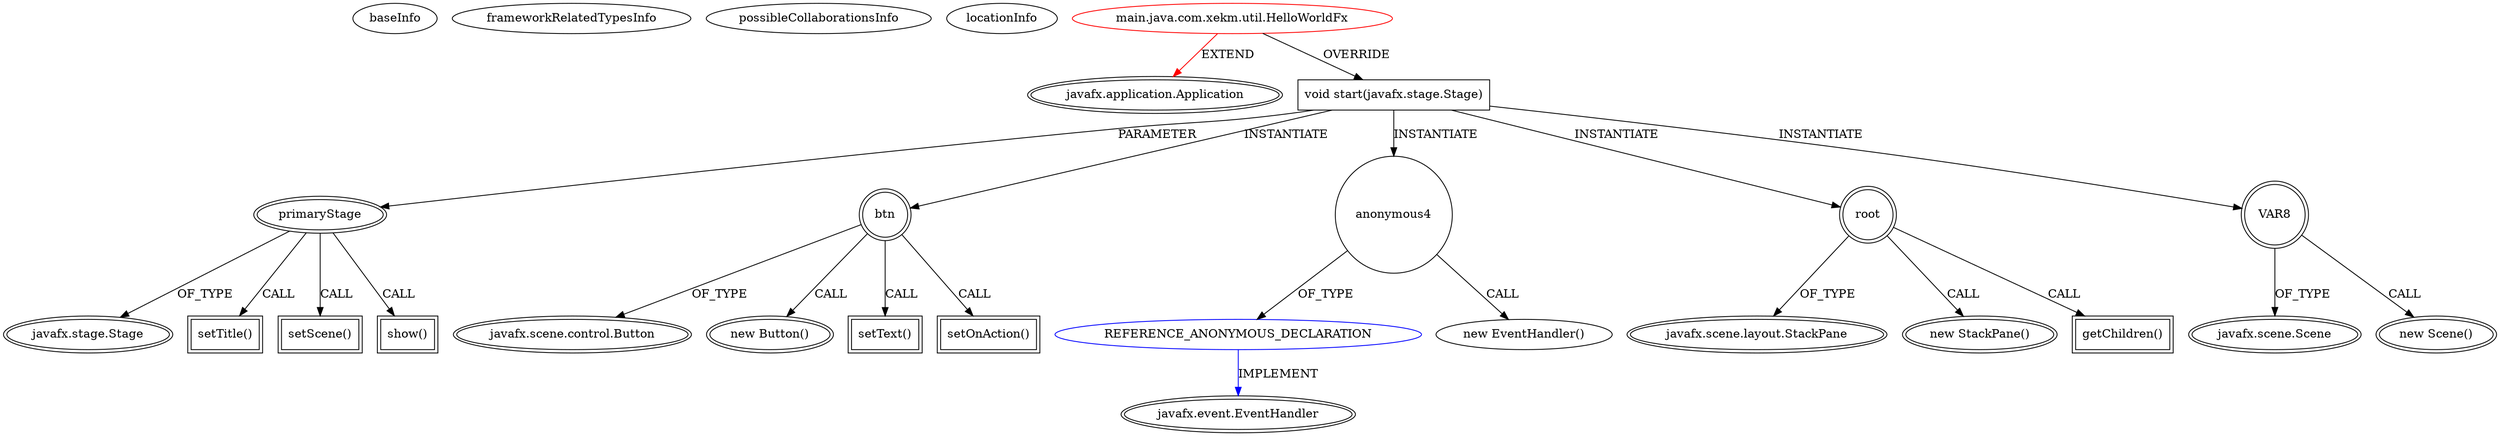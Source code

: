 digraph {
baseInfo[graphId=2302,category="extension_graph",isAnonymous=false,possibleRelation=true]
frameworkRelatedTypesInfo[0="javafx.application.Application"]
possibleCollaborationsInfo[0="2302~OVERRIDING_METHOD_DECLARATION-INSTANTIATION-~javafx.application.Application ~javafx.event.EventHandler ~false~true"]
locationInfo[projectName="cmsimike-You-I",filePath="/cmsimike-You-I/You-I-master/src/main/java/com/xekm/util/HelloWorldFx.java",contextSignature="HelloWorldFx",graphId="2302"]
0[label="main.java.com.xekm.util.HelloWorldFx",vertexType="ROOT_CLIENT_CLASS_DECLARATION",isFrameworkType=false,color=red]
1[label="javafx.application.Application",vertexType="FRAMEWORK_CLASS_TYPE",isFrameworkType=true,peripheries=2]
2[label="void start(javafx.stage.Stage)",vertexType="OVERRIDING_METHOD_DECLARATION",isFrameworkType=false,shape=box]
3[label="primaryStage",vertexType="PARAMETER_DECLARATION",isFrameworkType=true,peripheries=2]
4[label="javafx.stage.Stage",vertexType="FRAMEWORK_CLASS_TYPE",isFrameworkType=true,peripheries=2]
6[label="setTitle()",vertexType="INSIDE_CALL",isFrameworkType=true,peripheries=2,shape=box]
8[label="btn",vertexType="VARIABLE_EXPRESION",isFrameworkType=true,peripheries=2,shape=circle]
9[label="javafx.scene.control.Button",vertexType="FRAMEWORK_CLASS_TYPE",isFrameworkType=true,peripheries=2]
7[label="new Button()",vertexType="CONSTRUCTOR_CALL",isFrameworkType=true,peripheries=2]
11[label="setText()",vertexType="INSIDE_CALL",isFrameworkType=true,peripheries=2,shape=box]
13[label="setOnAction()",vertexType="INSIDE_CALL",isFrameworkType=true,peripheries=2,shape=box]
15[label="anonymous4",vertexType="VARIABLE_EXPRESION",isFrameworkType=false,shape=circle]
16[label="REFERENCE_ANONYMOUS_DECLARATION",vertexType="REFERENCE_ANONYMOUS_DECLARATION",isFrameworkType=false,color=blue]
17[label="javafx.event.EventHandler",vertexType="FRAMEWORK_INTERFACE_TYPE",isFrameworkType=true,peripheries=2]
14[label="new EventHandler()",vertexType="CONSTRUCTOR_CALL",isFrameworkType=false]
19[label="root",vertexType="VARIABLE_EXPRESION",isFrameworkType=true,peripheries=2,shape=circle]
20[label="javafx.scene.layout.StackPane",vertexType="FRAMEWORK_CLASS_TYPE",isFrameworkType=true,peripheries=2]
18[label="new StackPane()",vertexType="CONSTRUCTOR_CALL",isFrameworkType=true,peripheries=2]
22[label="getChildren()",vertexType="INSIDE_CALL",isFrameworkType=true,peripheries=2,shape=box]
24[label="setScene()",vertexType="INSIDE_CALL",isFrameworkType=true,peripheries=2,shape=box]
26[label="VAR8",vertexType="VARIABLE_EXPRESION",isFrameworkType=true,peripheries=2,shape=circle]
27[label="javafx.scene.Scene",vertexType="FRAMEWORK_CLASS_TYPE",isFrameworkType=true,peripheries=2]
25[label="new Scene()",vertexType="CONSTRUCTOR_CALL",isFrameworkType=true,peripheries=2]
29[label="show()",vertexType="INSIDE_CALL",isFrameworkType=true,peripheries=2,shape=box]
0->1[label="EXTEND",color=red]
0->2[label="OVERRIDE"]
3->4[label="OF_TYPE"]
2->3[label="PARAMETER"]
3->6[label="CALL"]
2->8[label="INSTANTIATE"]
8->9[label="OF_TYPE"]
8->7[label="CALL"]
8->11[label="CALL"]
8->13[label="CALL"]
2->15[label="INSTANTIATE"]
16->17[label="IMPLEMENT",color=blue]
15->16[label="OF_TYPE"]
15->14[label="CALL"]
2->19[label="INSTANTIATE"]
19->20[label="OF_TYPE"]
19->18[label="CALL"]
19->22[label="CALL"]
3->24[label="CALL"]
2->26[label="INSTANTIATE"]
26->27[label="OF_TYPE"]
26->25[label="CALL"]
3->29[label="CALL"]
}
